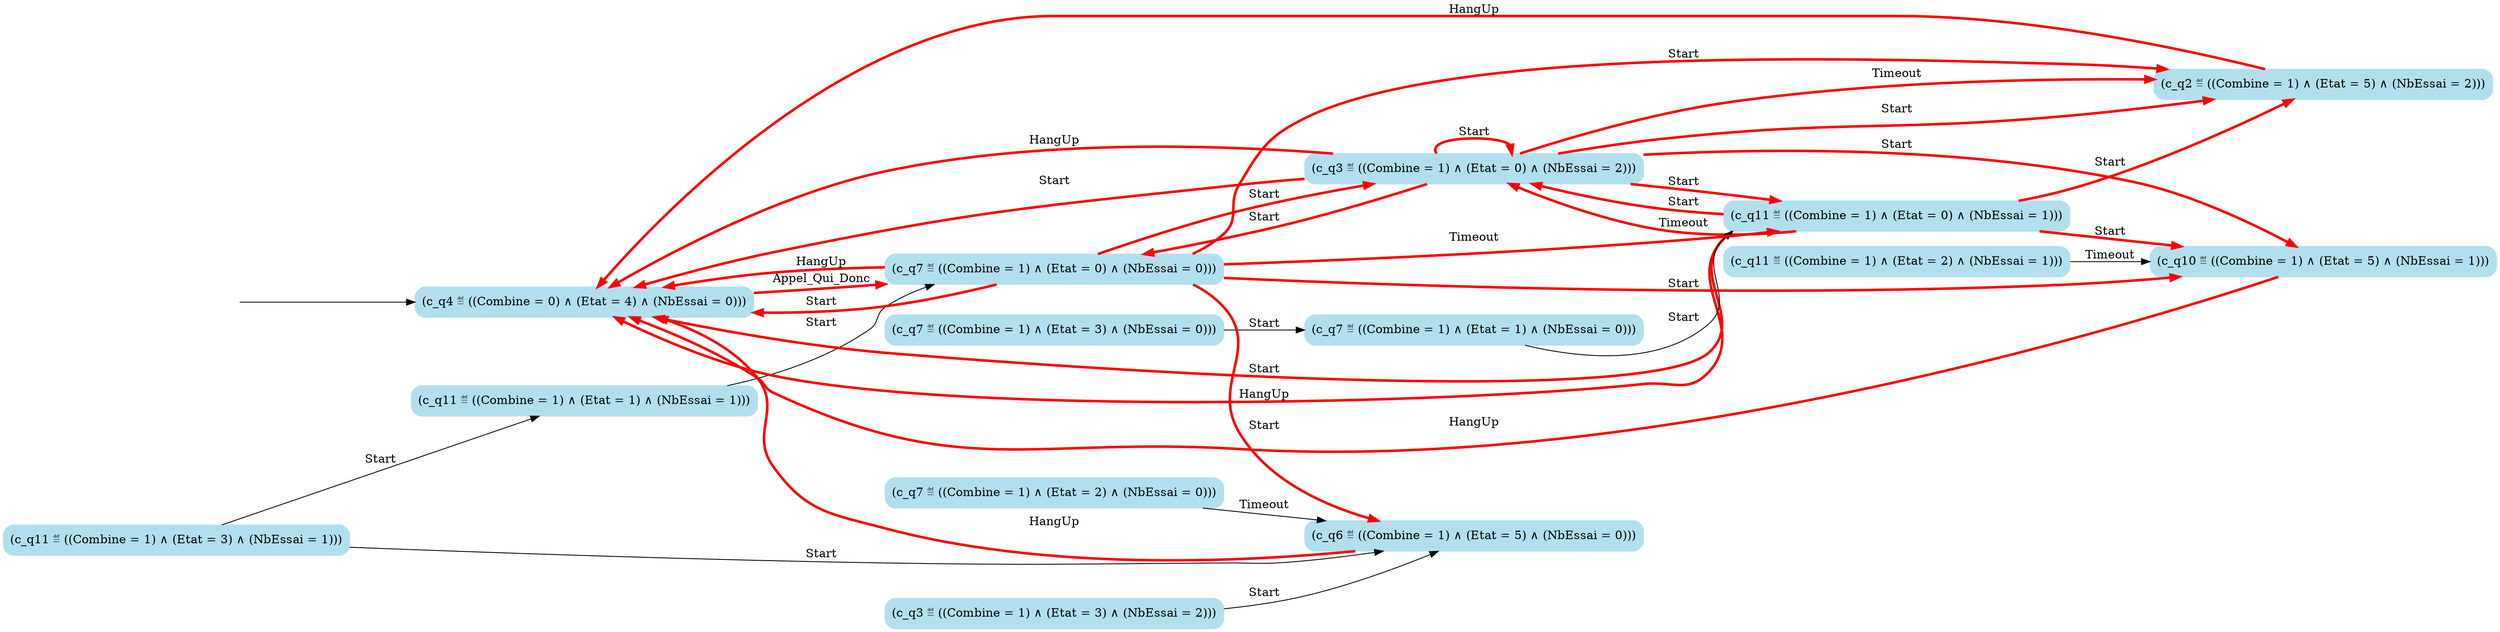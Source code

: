 digraph G {

	rankdir = LR;

	start_c_q4_57[style=invisible];

	node[shape=box, style="rounded, filled", color=lightblue2];

	c_q10_65[label="(c_q10 ≝ ((Combine = 1) ∧ (Etat = 5) ∧ (NbEssai = 1)))"];
	c_q11_60[label="(c_q11 ≝ ((Combine = 1) ∧ (Etat = 1) ∧ (NbEssai = 1)))"];
	c_q11_64[label="(c_q11 ≝ ((Combine = 1) ∧ (Etat = 2) ∧ (NbEssai = 1)))"];
	c_q4_57[label="(c_q4 ≝ ((Combine = 0) ∧ (Etat = 4) ∧ (NbEssai = 0)))"];
	c_q3_53[label="(c_q3 ≝ ((Combine = 1) ∧ (Etat = 0) ∧ (NbEssai = 2)))"];
	c_q11_62[label="(c_q11 ≝ ((Combine = 1) ∧ (Etat = 0) ∧ (NbEssai = 1)))"];
	c_q11_58[label="(c_q11 ≝ ((Combine = 1) ∧ (Etat = 3) ∧ (NbEssai = 1)))"];
	c_q3_14[label="(c_q3 ≝ ((Combine = 1) ∧ (Etat = 3) ∧ (NbEssai = 2)))"];
	c_q6_59[label="(c_q6 ≝ ((Combine = 1) ∧ (Etat = 5) ∧ (NbEssai = 0)))"];
	c_q7_36[label="(c_q7 ≝ ((Combine = 1) ∧ (Etat = 2) ∧ (NbEssai = 0)))"];
	c_q7_24[label="(c_q7 ≝ ((Combine = 1) ∧ (Etat = 3) ∧ (NbEssai = 0)))"];
	c_q7_40[label="(c_q7 ≝ ((Combine = 1) ∧ (Etat = 1) ∧ (NbEssai = 0)))"];
	c_q2_49[label="(c_q2 ≝ ((Combine = 1) ∧ (Etat = 5) ∧ (NbEssai = 2)))"];
	c_q7_61[label="(c_q7 ≝ ((Combine = 1) ∧ (Etat = 0) ∧ (NbEssai = 0)))"];

	start_c_q4_57 -> c_q4_57;
	c_q4_57 -> c_q7_61[label="Appel_Qui_Donc", penwidth=3, color=red];
	c_q2_49 -> c_q4_57[label="HangUp", penwidth=3, color=red];
	c_q3_53 -> c_q3_53[label="Start", penwidth=3, color=red];
	c_q3_53 -> c_q2_49[label="Start", penwidth=3, color=red];
	c_q3_53 -> c_q2_49[label="Timeout", penwidth=3, color=red];
	c_q3_53 -> c_q4_57[label="Start", penwidth=3, color=red];
	c_q3_53 -> c_q4_57[label="HangUp", penwidth=3, color=red];
	c_q3_14 -> c_q6_59[label="Start"];
	c_q3_53 -> c_q7_61[label="Start", penwidth=3, color=red];
	c_q3_53 -> c_q10_65[label="Start", penwidth=3, color=red];
	c_q3_53 -> c_q11_62[label="Start", penwidth=3, color=red];
	c_q6_59 -> c_q4_57[label="HangUp", penwidth=3, color=red];
	c_q7_24 -> c_q7_40[label="Start"];
	c_q7_61 -> c_q2_49[label="Start", penwidth=3, color=red];
	c_q7_61 -> c_q3_53[label="Start", penwidth=3, color=red];
	c_q7_61 -> c_q4_57[label="Start", penwidth=3, color=red];
	c_q7_61 -> c_q4_57[label="HangUp", penwidth=3, color=red];
	c_q7_61 -> c_q6_59[label="Start", penwidth=3, color=red];
	c_q7_36 -> c_q6_59[label="Timeout"];
	c_q7_61 -> c_q10_65[label="Start", penwidth=3, color=red];
	c_q7_40 -> c_q11_62[label="Start"];
	c_q7_61 -> c_q11_62[label="Timeout", penwidth=3, color=red];
	c_q10_65 -> c_q4_57[label="HangUp", penwidth=3, color=red];
	c_q11_58 -> c_q11_60[label="Start"];
	c_q11_62 -> c_q2_49[label="Start", penwidth=3, color=red];
	c_q11_62 -> c_q3_53[label="Start", penwidth=3, color=red];
	c_q11_62 -> c_q3_53[label="Timeout", penwidth=3, color=red];
	c_q11_62 -> c_q4_57[label="Start", penwidth=3, color=red];
	c_q11_62 -> c_q4_57[label="HangUp", penwidth=3, color=red];
	c_q11_58 -> c_q6_59[label="Start"];
	c_q11_60 -> c_q7_61[label="Start"];
	c_q11_62 -> c_q10_65[label="Start", penwidth=3, color=red];
	c_q11_64 -> c_q10_65[label="Timeout"];

}